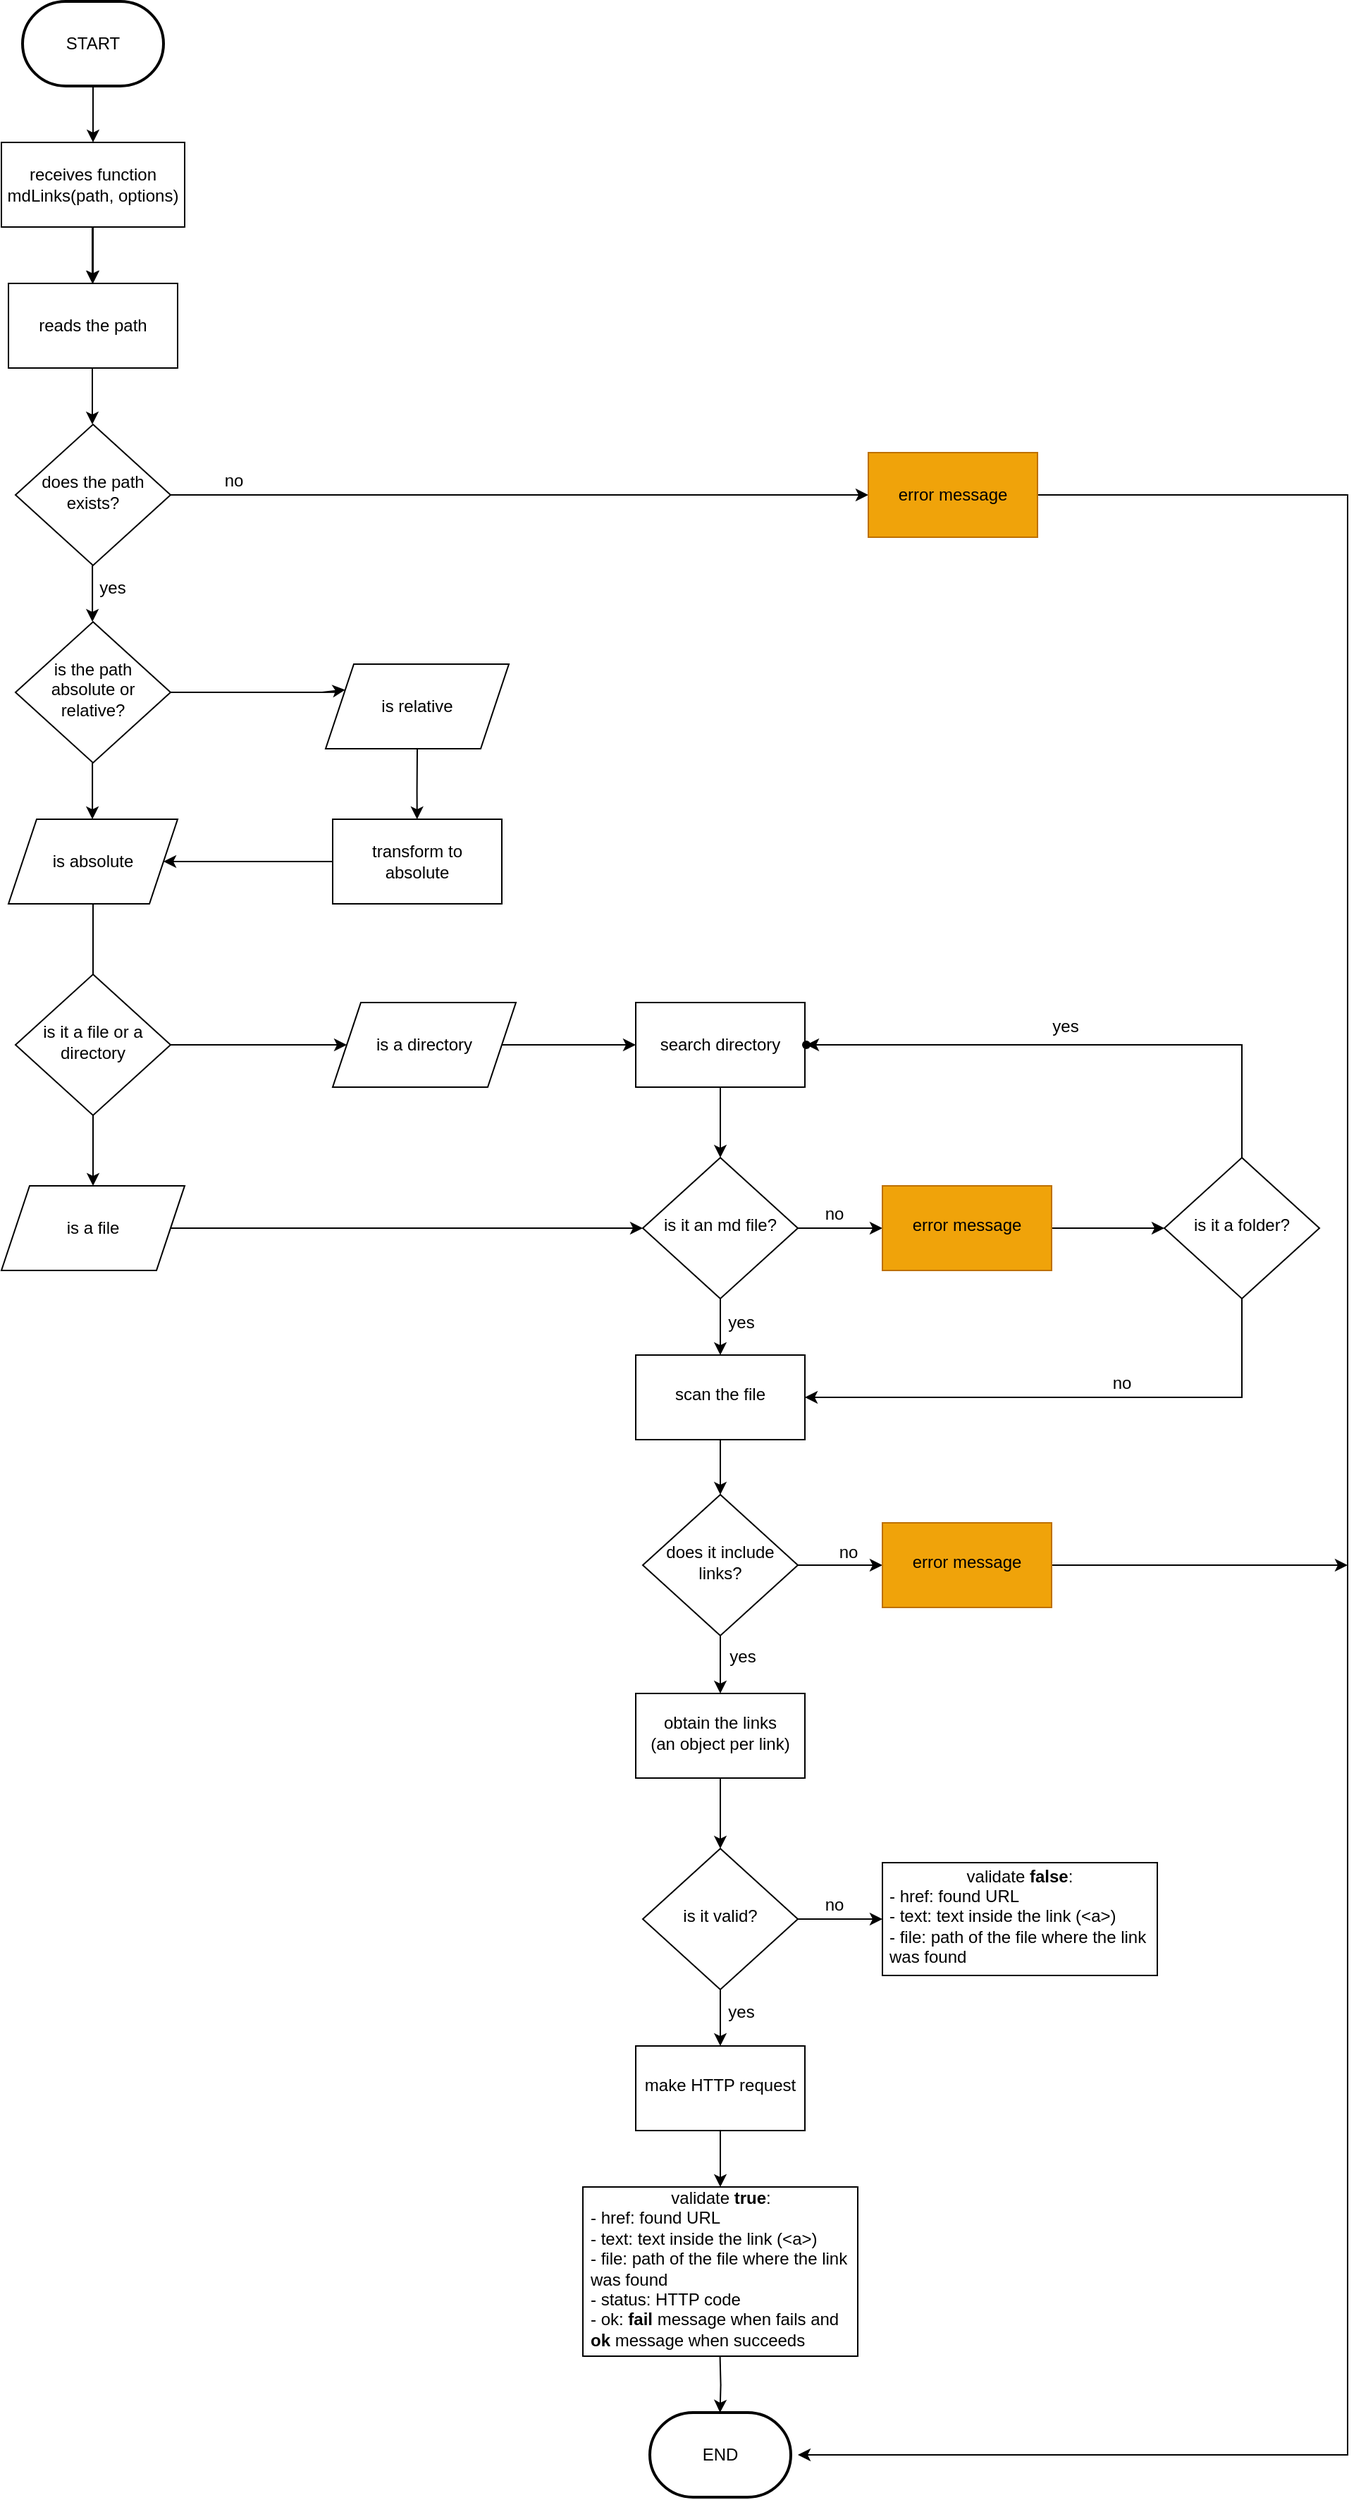 <mxfile version="20.8.5" type="github">
  <diagram id="C5RBs43oDa-KdzZeNtuy" name="Page-1">
    <mxGraphModel dx="2120" dy="1384" grid="1" gridSize="10" guides="1" tooltips="1" connect="1" arrows="1" fold="1" page="1" pageScale="1" pageWidth="827" pageHeight="1169" math="0" shadow="0">
      <root>
        <mxCell id="WIyWlLk6GJQsqaUBKTNV-0" />
        <mxCell id="WIyWlLk6GJQsqaUBKTNV-1" parent="WIyWlLk6GJQsqaUBKTNV-0" />
        <mxCell id="CK0z-PxihFqx1SbpWy2w-0" value="START" style="strokeWidth=2;html=1;shape=mxgraph.flowchart.terminator;whiteSpace=wrap;" vertex="1" parent="WIyWlLk6GJQsqaUBKTNV-1">
          <mxGeometry x="180" y="10" width="100" height="60" as="geometry" />
        </mxCell>
        <mxCell id="CK0z-PxihFqx1SbpWy2w-5" value="" style="edgeStyle=orthogonalEdgeStyle;rounded=0;orthogonalLoop=1;jettySize=auto;html=1;" edge="1" parent="WIyWlLk6GJQsqaUBKTNV-1" source="CK0z-PxihFqx1SbpWy2w-1" target="CK0z-PxihFqx1SbpWy2w-3">
          <mxGeometry relative="1" as="geometry" />
        </mxCell>
        <mxCell id="CK0z-PxihFqx1SbpWy2w-1" value="receives function&lt;br&gt;mdLinks(path, options)" style="rounded=0;whiteSpace=wrap;html=1;" vertex="1" parent="WIyWlLk6GJQsqaUBKTNV-1">
          <mxGeometry x="165" y="110" width="130" height="60" as="geometry" />
        </mxCell>
        <mxCell id="CK0z-PxihFqx1SbpWy2w-2" value="" style="endArrow=classic;html=1;rounded=0;exitX=0.5;exitY=1;exitDx=0;exitDy=0;exitPerimeter=0;" edge="1" parent="WIyWlLk6GJQsqaUBKTNV-1" source="CK0z-PxihFqx1SbpWy2w-0" target="CK0z-PxihFqx1SbpWy2w-1">
          <mxGeometry width="50" height="50" relative="1" as="geometry">
            <mxPoint x="220" y="80" as="sourcePoint" />
            <mxPoint x="270" y="30" as="targetPoint" />
            <Array as="points">
              <mxPoint x="230" y="90" />
              <mxPoint x="230" y="110" />
            </Array>
          </mxGeometry>
        </mxCell>
        <mxCell id="CK0z-PxihFqx1SbpWy2w-3" value="reads the path" style="rounded=0;whiteSpace=wrap;html=1;" vertex="1" parent="WIyWlLk6GJQsqaUBKTNV-1">
          <mxGeometry x="170" y="210" width="120" height="60" as="geometry" />
        </mxCell>
        <mxCell id="CK0z-PxihFqx1SbpWy2w-4" value="" style="endArrow=classic;html=1;rounded=0;exitX=0.5;exitY=1;exitDx=0;exitDy=0;exitPerimeter=0;" edge="1" parent="WIyWlLk6GJQsqaUBKTNV-1">
          <mxGeometry width="50" height="50" relative="1" as="geometry">
            <mxPoint x="229.5" y="170" as="sourcePoint" />
            <mxPoint x="229.5" y="210" as="targetPoint" />
            <Array as="points">
              <mxPoint x="229.5" y="190" />
            </Array>
          </mxGeometry>
        </mxCell>
        <mxCell id="CK0z-PxihFqx1SbpWy2w-6" value="does the path exists?" style="rhombus;whiteSpace=wrap;html=1;shadow=0;fontFamily=Helvetica;fontSize=12;align=center;strokeWidth=1;spacing=6;spacingTop=-4;" vertex="1" parent="WIyWlLk6GJQsqaUBKTNV-1">
          <mxGeometry x="175" y="310" width="110" height="100" as="geometry" />
        </mxCell>
        <mxCell id="CK0z-PxihFqx1SbpWy2w-8" value="" style="endArrow=classic;html=1;rounded=0;exitX=0.5;exitY=1;exitDx=0;exitDy=0;exitPerimeter=0;" edge="1" parent="WIyWlLk6GJQsqaUBKTNV-1">
          <mxGeometry width="50" height="50" relative="1" as="geometry">
            <mxPoint x="229.5" y="270" as="sourcePoint" />
            <mxPoint x="229.5" y="310" as="targetPoint" />
            <Array as="points">
              <mxPoint x="229.5" y="290" />
            </Array>
          </mxGeometry>
        </mxCell>
        <mxCell id="CK0z-PxihFqx1SbpWy2w-10" value="" style="endArrow=classic;html=1;rounded=0;exitX=0.5;exitY=1;exitDx=0;exitDy=0;exitPerimeter=0;" edge="1" parent="WIyWlLk6GJQsqaUBKTNV-1">
          <mxGeometry width="50" height="50" relative="1" as="geometry">
            <mxPoint x="229.55" y="410.0" as="sourcePoint" />
            <mxPoint x="229.55" y="450.0" as="targetPoint" />
            <Array as="points">
              <mxPoint x="229.55" y="430" />
            </Array>
          </mxGeometry>
        </mxCell>
        <mxCell id="CK0z-PxihFqx1SbpWy2w-22" style="edgeStyle=orthogonalEdgeStyle;rounded=0;orthogonalLoop=1;jettySize=auto;html=1;exitX=1;exitY=0.5;exitDx=0;exitDy=0;" edge="1" parent="WIyWlLk6GJQsqaUBKTNV-1" source="CK0z-PxihFqx1SbpWy2w-6" target="CK0z-PxihFqx1SbpWy2w-13">
          <mxGeometry relative="1" as="geometry">
            <mxPoint x="360" y="360" as="sourcePoint" />
            <Array as="points" />
          </mxGeometry>
        </mxCell>
        <mxCell id="CK0z-PxihFqx1SbpWy2w-11" value="no" style="text;html=1;strokeColor=none;fillColor=none;align=center;verticalAlign=middle;whiteSpace=wrap;rounded=0;" vertex="1" parent="WIyWlLk6GJQsqaUBKTNV-1">
          <mxGeometry x="320" y="340" width="20" height="20" as="geometry" />
        </mxCell>
        <mxCell id="CK0z-PxihFqx1SbpWy2w-12" value="yes" style="text;html=1;strokeColor=none;fillColor=none;align=center;verticalAlign=middle;whiteSpace=wrap;rounded=0;" vertex="1" parent="WIyWlLk6GJQsqaUBKTNV-1">
          <mxGeometry x="234" y="416" width="20" height="20" as="geometry" />
        </mxCell>
        <mxCell id="CK0z-PxihFqx1SbpWy2w-90" value="" style="edgeStyle=orthogonalEdgeStyle;rounded=0;orthogonalLoop=1;jettySize=auto;html=1;" edge="1" parent="WIyWlLk6GJQsqaUBKTNV-1" source="CK0z-PxihFqx1SbpWy2w-13">
          <mxGeometry relative="1" as="geometry">
            <mxPoint x="730" y="1750" as="targetPoint" />
            <Array as="points">
              <mxPoint x="1120" y="360" />
            </Array>
          </mxGeometry>
        </mxCell>
        <mxCell id="CK0z-PxihFqx1SbpWy2w-13" value="error message" style="rounded=0;whiteSpace=wrap;html=1;fillColor=#f0a30a;fontColor=#000000;strokeColor=#BD7000;" vertex="1" parent="WIyWlLk6GJQsqaUBKTNV-1">
          <mxGeometry x="780" y="330" width="120" height="60" as="geometry" />
        </mxCell>
        <mxCell id="CK0z-PxihFqx1SbpWy2w-14" value="is the path absolute or relative?" style="rhombus;whiteSpace=wrap;html=1;shadow=0;fontFamily=Helvetica;fontSize=12;align=center;strokeWidth=1;spacing=6;spacingTop=-4;" vertex="1" parent="WIyWlLk6GJQsqaUBKTNV-1">
          <mxGeometry x="175" y="450" width="110" height="100" as="geometry" />
        </mxCell>
        <mxCell id="CK0z-PxihFqx1SbpWy2w-15" value="is relative" style="shape=parallelogram;perimeter=parallelogramPerimeter;whiteSpace=wrap;html=1;fixedSize=1;" vertex="1" parent="WIyWlLk6GJQsqaUBKTNV-1">
          <mxGeometry x="395" y="480" width="130" height="60" as="geometry" />
        </mxCell>
        <mxCell id="CK0z-PxihFqx1SbpWy2w-29" value="" style="edgeStyle=orthogonalEdgeStyle;rounded=0;orthogonalLoop=1;jettySize=auto;html=1;" edge="1" parent="WIyWlLk6GJQsqaUBKTNV-1" source="CK0z-PxihFqx1SbpWy2w-16">
          <mxGeometry relative="1" as="geometry">
            <mxPoint x="230" y="730" as="targetPoint" />
          </mxGeometry>
        </mxCell>
        <mxCell id="CK0z-PxihFqx1SbpWy2w-16" value="is absolute" style="shape=parallelogram;perimeter=parallelogramPerimeter;whiteSpace=wrap;html=1;fixedSize=1;" vertex="1" parent="WIyWlLk6GJQsqaUBKTNV-1">
          <mxGeometry x="170" y="590" width="120" height="60" as="geometry" />
        </mxCell>
        <mxCell id="CK0z-PxihFqx1SbpWy2w-17" value="" style="endArrow=classic;html=1;rounded=0;exitX=0.5;exitY=1;exitDx=0;exitDy=0;exitPerimeter=0;" edge="1" parent="WIyWlLk6GJQsqaUBKTNV-1">
          <mxGeometry width="50" height="50" relative="1" as="geometry">
            <mxPoint x="229.55" y="550" as="sourcePoint" />
            <mxPoint x="229.55" y="590" as="targetPoint" />
            <Array as="points">
              <mxPoint x="229.55" y="570" />
            </Array>
          </mxGeometry>
        </mxCell>
        <mxCell id="CK0z-PxihFqx1SbpWy2w-19" value="" style="endArrow=classic;html=1;rounded=0;exitX=1;exitY=0.5;exitDx=0;exitDy=0;entryX=0;entryY=0.25;entryDx=0;entryDy=0;" edge="1" parent="WIyWlLk6GJQsqaUBKTNV-1" source="CK0z-PxihFqx1SbpWy2w-14" target="CK0z-PxihFqx1SbpWy2w-15">
          <mxGeometry width="50" height="50" relative="1" as="geometry">
            <mxPoint x="367.5" y="499.86" as="sourcePoint" />
            <mxPoint x="402.5" y="499.86" as="targetPoint" />
            <Array as="points">
              <mxPoint x="402.5" y="499.86" />
              <mxPoint x="392.5" y="500" />
            </Array>
          </mxGeometry>
        </mxCell>
        <mxCell id="CK0z-PxihFqx1SbpWy2w-27" value="" style="edgeStyle=orthogonalEdgeStyle;rounded=0;orthogonalLoop=1;jettySize=auto;html=1;" edge="1" parent="WIyWlLk6GJQsqaUBKTNV-1" source="CK0z-PxihFqx1SbpWy2w-20" target="CK0z-PxihFqx1SbpWy2w-16">
          <mxGeometry relative="1" as="geometry" />
        </mxCell>
        <mxCell id="CK0z-PxihFqx1SbpWy2w-20" value="transform to &lt;br&gt;absolute" style="rounded=0;whiteSpace=wrap;html=1;" vertex="1" parent="WIyWlLk6GJQsqaUBKTNV-1">
          <mxGeometry x="400" y="590" width="120" height="60" as="geometry" />
        </mxCell>
        <mxCell id="CK0z-PxihFqx1SbpWy2w-26" value="" style="endArrow=classic;html=1;rounded=0;exitX=0.5;exitY=1;exitDx=0;exitDy=0;" edge="1" parent="WIyWlLk6GJQsqaUBKTNV-1" source="CK0z-PxihFqx1SbpWy2w-15" target="CK0z-PxihFqx1SbpWy2w-20">
          <mxGeometry width="50" height="50" relative="1" as="geometry">
            <mxPoint x="459.8" y="550" as="sourcePoint" />
            <mxPoint x="460" y="590" as="targetPoint" />
            <Array as="points">
              <mxPoint x="459.8" y="570" />
            </Array>
          </mxGeometry>
        </mxCell>
        <mxCell id="CK0z-PxihFqx1SbpWy2w-33" value="" style="edgeStyle=orthogonalEdgeStyle;rounded=0;orthogonalLoop=1;jettySize=auto;html=1;" edge="1" parent="WIyWlLk6GJQsqaUBKTNV-1" source="CK0z-PxihFqx1SbpWy2w-31" target="CK0z-PxihFqx1SbpWy2w-32">
          <mxGeometry relative="1" as="geometry" />
        </mxCell>
        <mxCell id="CK0z-PxihFqx1SbpWy2w-46" value="" style="edgeStyle=orthogonalEdgeStyle;rounded=0;orthogonalLoop=1;jettySize=auto;html=1;" edge="1" parent="WIyWlLk6GJQsqaUBKTNV-1" source="CK0z-PxihFqx1SbpWy2w-31" target="CK0z-PxihFqx1SbpWy2w-45">
          <mxGeometry relative="1" as="geometry" />
        </mxCell>
        <mxCell id="CK0z-PxihFqx1SbpWy2w-31" value="is it a file or a directory" style="rhombus;whiteSpace=wrap;html=1;shadow=0;fontFamily=Helvetica;fontSize=12;align=center;strokeWidth=1;spacing=6;spacingTop=-4;" vertex="1" parent="WIyWlLk6GJQsqaUBKTNV-1">
          <mxGeometry x="175" y="700" width="110" height="100" as="geometry" />
        </mxCell>
        <mxCell id="CK0z-PxihFqx1SbpWy2w-35" value="" style="edgeStyle=orthogonalEdgeStyle;rounded=0;orthogonalLoop=1;jettySize=auto;html=1;" edge="1" parent="WIyWlLk6GJQsqaUBKTNV-1" source="CK0z-PxihFqx1SbpWy2w-32" target="CK0z-PxihFqx1SbpWy2w-34">
          <mxGeometry relative="1" as="geometry" />
        </mxCell>
        <mxCell id="CK0z-PxihFqx1SbpWy2w-32" value="is a directory" style="shape=parallelogram;perimeter=parallelogramPerimeter;whiteSpace=wrap;html=1;fixedSize=1;" vertex="1" parent="WIyWlLk6GJQsqaUBKTNV-1">
          <mxGeometry x="400" y="720" width="130" height="60" as="geometry" />
        </mxCell>
        <mxCell id="CK0z-PxihFqx1SbpWy2w-37" value="" style="edgeStyle=orthogonalEdgeStyle;rounded=0;orthogonalLoop=1;jettySize=auto;html=1;" edge="1" parent="WIyWlLk6GJQsqaUBKTNV-1" source="CK0z-PxihFqx1SbpWy2w-34" target="CK0z-PxihFqx1SbpWy2w-36">
          <mxGeometry relative="1" as="geometry" />
        </mxCell>
        <mxCell id="CK0z-PxihFqx1SbpWy2w-34" value="search directory" style="whiteSpace=wrap;html=1;" vertex="1" parent="WIyWlLk6GJQsqaUBKTNV-1">
          <mxGeometry x="615" y="720" width="120" height="60" as="geometry" />
        </mxCell>
        <mxCell id="CK0z-PxihFqx1SbpWy2w-39" value="" style="edgeStyle=orthogonalEdgeStyle;rounded=0;orthogonalLoop=1;jettySize=auto;html=1;" edge="1" parent="WIyWlLk6GJQsqaUBKTNV-1" source="CK0z-PxihFqx1SbpWy2w-36" target="CK0z-PxihFqx1SbpWy2w-38">
          <mxGeometry relative="1" as="geometry" />
        </mxCell>
        <mxCell id="CK0z-PxihFqx1SbpWy2w-61" value="" style="edgeStyle=orthogonalEdgeStyle;rounded=0;orthogonalLoop=1;jettySize=auto;html=1;" edge="1" parent="WIyWlLk6GJQsqaUBKTNV-1" source="CK0z-PxihFqx1SbpWy2w-36" target="CK0z-PxihFqx1SbpWy2w-60">
          <mxGeometry relative="1" as="geometry" />
        </mxCell>
        <mxCell id="CK0z-PxihFqx1SbpWy2w-36" value="is it an md file?" style="rhombus;whiteSpace=wrap;html=1;shadow=0;fontFamily=Helvetica;fontSize=12;align=center;strokeWidth=1;spacing=6;spacingTop=-4;" vertex="1" parent="WIyWlLk6GJQsqaUBKTNV-1">
          <mxGeometry x="620" y="830" width="110" height="100" as="geometry" />
        </mxCell>
        <mxCell id="CK0z-PxihFqx1SbpWy2w-51" value="" style="edgeStyle=orthogonalEdgeStyle;rounded=0;orthogonalLoop=1;jettySize=auto;html=1;" edge="1" parent="WIyWlLk6GJQsqaUBKTNV-1" source="CK0z-PxihFqx1SbpWy2w-38">
          <mxGeometry relative="1" as="geometry">
            <mxPoint x="990.0" y="880" as="targetPoint" />
          </mxGeometry>
        </mxCell>
        <mxCell id="CK0z-PxihFqx1SbpWy2w-38" value="error message" style="whiteSpace=wrap;html=1;shadow=0;strokeWidth=1;spacing=6;spacingTop=-4;fillColor=#f0a30a;fontColor=#000000;strokeColor=#BD7000;" vertex="1" parent="WIyWlLk6GJQsqaUBKTNV-1">
          <mxGeometry x="790" y="850" width="120" height="60" as="geometry" />
        </mxCell>
        <mxCell id="CK0z-PxihFqx1SbpWy2w-40" value="no" style="text;html=1;strokeColor=none;fillColor=none;align=center;verticalAlign=middle;whiteSpace=wrap;rounded=0;" vertex="1" parent="WIyWlLk6GJQsqaUBKTNV-1">
          <mxGeometry x="746" y="860" width="20" height="20" as="geometry" />
        </mxCell>
        <mxCell id="CK0z-PxihFqx1SbpWy2w-44" value="yes" style="text;html=1;strokeColor=none;fillColor=none;align=center;verticalAlign=middle;whiteSpace=wrap;rounded=0;" vertex="1" parent="WIyWlLk6GJQsqaUBKTNV-1">
          <mxGeometry x="910" y="727" width="20" height="20" as="geometry" />
        </mxCell>
        <mxCell id="CK0z-PxihFqx1SbpWy2w-48" value="" style="edgeStyle=orthogonalEdgeStyle;rounded=0;orthogonalLoop=1;jettySize=auto;html=1;entryX=0;entryY=0.5;entryDx=0;entryDy=0;" edge="1" parent="WIyWlLk6GJQsqaUBKTNV-1" source="CK0z-PxihFqx1SbpWy2w-45" target="CK0z-PxihFqx1SbpWy2w-36">
          <mxGeometry relative="1" as="geometry">
            <mxPoint x="400" y="880" as="targetPoint" />
          </mxGeometry>
        </mxCell>
        <mxCell id="CK0z-PxihFqx1SbpWy2w-45" value="is a file" style="shape=parallelogram;perimeter=parallelogramPerimeter;whiteSpace=wrap;html=1;fixedSize=1;" vertex="1" parent="WIyWlLk6GJQsqaUBKTNV-1">
          <mxGeometry x="165" y="850" width="130" height="60" as="geometry" />
        </mxCell>
        <mxCell id="CK0z-PxihFqx1SbpWy2w-59" value="" style="edgeStyle=orthogonalEdgeStyle;rounded=0;orthogonalLoop=1;jettySize=auto;html=1;entryX=0.765;entryY=0.53;entryDx=0;entryDy=0;entryPerimeter=0;" edge="1" parent="WIyWlLk6GJQsqaUBKTNV-1" source="CK0z-PxihFqx1SbpWy2w-52" target="CK0z-PxihFqx1SbpWy2w-55">
          <mxGeometry relative="1" as="geometry">
            <mxPoint x="810" y="750" as="targetPoint" />
            <Array as="points">
              <mxPoint x="1045" y="750" />
            </Array>
          </mxGeometry>
        </mxCell>
        <mxCell id="CK0z-PxihFqx1SbpWy2w-63" value="" style="edgeStyle=orthogonalEdgeStyle;rounded=0;orthogonalLoop=1;jettySize=auto;html=1;entryX=1;entryY=0.5;entryDx=0;entryDy=0;" edge="1" parent="WIyWlLk6GJQsqaUBKTNV-1" source="CK0z-PxihFqx1SbpWy2w-52" target="CK0z-PxihFqx1SbpWy2w-60">
          <mxGeometry relative="1" as="geometry">
            <mxPoint x="740" y="1000" as="targetPoint" />
            <Array as="points">
              <mxPoint x="1045" y="1000" />
            </Array>
          </mxGeometry>
        </mxCell>
        <mxCell id="CK0z-PxihFqx1SbpWy2w-52" value="is it a folder?" style="rhombus;whiteSpace=wrap;html=1;shadow=0;fontFamily=Helvetica;fontSize=12;align=center;strokeWidth=1;spacing=6;spacingTop=-4;" vertex="1" parent="WIyWlLk6GJQsqaUBKTNV-1">
          <mxGeometry x="990" y="830" width="110" height="100" as="geometry" />
        </mxCell>
        <mxCell id="CK0z-PxihFqx1SbpWy2w-55" value="" style="shape=waypoint;sketch=0;size=6;pointerEvents=1;points=[];fillColor=default;resizable=0;rotatable=0;perimeter=centerPerimeter;snapToPoint=1;shadow=0;strokeWidth=1;spacing=6;spacingTop=-4;" vertex="1" parent="WIyWlLk6GJQsqaUBKTNV-1">
          <mxGeometry x="726" y="740" width="20" height="20" as="geometry" />
        </mxCell>
        <mxCell id="CK0z-PxihFqx1SbpWy2w-67" value="" style="edgeStyle=orthogonalEdgeStyle;rounded=0;orthogonalLoop=1;jettySize=auto;html=1;entryX=0.5;entryY=0;entryDx=0;entryDy=0;" edge="1" parent="WIyWlLk6GJQsqaUBKTNV-1" source="CK0z-PxihFqx1SbpWy2w-60" target="CK0z-PxihFqx1SbpWy2w-69">
          <mxGeometry relative="1" as="geometry" />
        </mxCell>
        <mxCell id="CK0z-PxihFqx1SbpWy2w-60" value="scan the file" style="whiteSpace=wrap;html=1;shadow=0;strokeWidth=1;spacing=6;spacingTop=-4;" vertex="1" parent="WIyWlLk6GJQsqaUBKTNV-1">
          <mxGeometry x="615" y="970" width="120" height="60" as="geometry" />
        </mxCell>
        <mxCell id="CK0z-PxihFqx1SbpWy2w-64" value="no" style="text;html=1;strokeColor=none;fillColor=none;align=center;verticalAlign=middle;whiteSpace=wrap;rounded=0;" vertex="1" parent="WIyWlLk6GJQsqaUBKTNV-1">
          <mxGeometry x="950" y="980" width="20" height="20" as="geometry" />
        </mxCell>
        <mxCell id="CK0z-PxihFqx1SbpWy2w-65" value="yes" style="text;html=1;strokeColor=none;fillColor=none;align=center;verticalAlign=middle;whiteSpace=wrap;rounded=0;" vertex="1" parent="WIyWlLk6GJQsqaUBKTNV-1">
          <mxGeometry x="680" y="937" width="20" height="20" as="geometry" />
        </mxCell>
        <mxCell id="CK0z-PxihFqx1SbpWy2w-79" value="" style="edgeStyle=orthogonalEdgeStyle;rounded=0;orthogonalLoop=1;jettySize=auto;html=1;" edge="1" parent="WIyWlLk6GJQsqaUBKTNV-1" source="CK0z-PxihFqx1SbpWy2w-66" target="CK0z-PxihFqx1SbpWy2w-78">
          <mxGeometry relative="1" as="geometry" />
        </mxCell>
        <mxCell id="CK0z-PxihFqx1SbpWy2w-66" value="obtain the links &lt;br&gt;(an object per link)" style="whiteSpace=wrap;html=1;shadow=0;strokeWidth=1;spacing=6;spacingTop=-4;" vertex="1" parent="WIyWlLk6GJQsqaUBKTNV-1">
          <mxGeometry x="615" y="1210" width="120" height="60" as="geometry" />
        </mxCell>
        <mxCell id="CK0z-PxihFqx1SbpWy2w-71" value="" style="edgeStyle=orthogonalEdgeStyle;rounded=0;orthogonalLoop=1;jettySize=auto;html=1;entryX=0.5;entryY=0;entryDx=0;entryDy=0;" edge="1" parent="WIyWlLk6GJQsqaUBKTNV-1" source="CK0z-PxihFqx1SbpWy2w-69" target="CK0z-PxihFqx1SbpWy2w-66">
          <mxGeometry relative="1" as="geometry">
            <mxPoint x="675" y="1200" as="targetPoint" />
          </mxGeometry>
        </mxCell>
        <mxCell id="CK0z-PxihFqx1SbpWy2w-76" value="" style="edgeStyle=orthogonalEdgeStyle;rounded=0;orthogonalLoop=1;jettySize=auto;html=1;" edge="1" parent="WIyWlLk6GJQsqaUBKTNV-1" source="CK0z-PxihFqx1SbpWy2w-69" target="CK0z-PxihFqx1SbpWy2w-75">
          <mxGeometry relative="1" as="geometry" />
        </mxCell>
        <mxCell id="CK0z-PxihFqx1SbpWy2w-69" value="does it include links?" style="rhombus;whiteSpace=wrap;html=1;shadow=0;fontFamily=Helvetica;fontSize=12;align=center;strokeWidth=1;spacing=6;spacingTop=-4;" vertex="1" parent="WIyWlLk6GJQsqaUBKTNV-1">
          <mxGeometry x="620" y="1069" width="110" height="100" as="geometry" />
        </mxCell>
        <mxCell id="CK0z-PxihFqx1SbpWy2w-74" value="yes" style="text;html=1;strokeColor=none;fillColor=none;align=center;verticalAlign=middle;whiteSpace=wrap;rounded=0;" vertex="1" parent="WIyWlLk6GJQsqaUBKTNV-1">
          <mxGeometry x="681" y="1174" width="20" height="20" as="geometry" />
        </mxCell>
        <mxCell id="CK0z-PxihFqx1SbpWy2w-94" value="" style="edgeStyle=orthogonalEdgeStyle;rounded=0;orthogonalLoop=1;jettySize=auto;html=1;" edge="1" parent="WIyWlLk6GJQsqaUBKTNV-1" source="CK0z-PxihFqx1SbpWy2w-75">
          <mxGeometry relative="1" as="geometry">
            <mxPoint x="1120" y="1119" as="targetPoint" />
          </mxGeometry>
        </mxCell>
        <mxCell id="CK0z-PxihFqx1SbpWy2w-75" value="error message" style="whiteSpace=wrap;html=1;shadow=0;strokeWidth=1;spacing=6;spacingTop=-4;fillColor=#f0a30a;fontColor=#000000;strokeColor=#BD7000;" vertex="1" parent="WIyWlLk6GJQsqaUBKTNV-1">
          <mxGeometry x="790" y="1089" width="120" height="60" as="geometry" />
        </mxCell>
        <mxCell id="CK0z-PxihFqx1SbpWy2w-77" value="no" style="text;html=1;strokeColor=none;fillColor=none;align=center;verticalAlign=middle;whiteSpace=wrap;rounded=0;" vertex="1" parent="WIyWlLk6GJQsqaUBKTNV-1">
          <mxGeometry x="756" y="1100" width="20" height="20" as="geometry" />
        </mxCell>
        <mxCell id="CK0z-PxihFqx1SbpWy2w-81" value="" style="edgeStyle=orthogonalEdgeStyle;rounded=0;orthogonalLoop=1;jettySize=auto;html=1;" edge="1" parent="WIyWlLk6GJQsqaUBKTNV-1" source="CK0z-PxihFqx1SbpWy2w-78" target="CK0z-PxihFqx1SbpWy2w-80">
          <mxGeometry relative="1" as="geometry" />
        </mxCell>
        <mxCell id="CK0z-PxihFqx1SbpWy2w-84" value="" style="edgeStyle=orthogonalEdgeStyle;rounded=0;orthogonalLoop=1;jettySize=auto;html=1;" edge="1" parent="WIyWlLk6GJQsqaUBKTNV-1" source="CK0z-PxihFqx1SbpWy2w-78" target="CK0z-PxihFqx1SbpWy2w-83">
          <mxGeometry relative="1" as="geometry" />
        </mxCell>
        <mxCell id="CK0z-PxihFqx1SbpWy2w-78" value="is it valid?" style="rhombus;whiteSpace=wrap;html=1;shadow=0;fontFamily=Helvetica;fontSize=12;align=center;strokeWidth=1;spacing=6;spacingTop=-4;" vertex="1" parent="WIyWlLk6GJQsqaUBKTNV-1">
          <mxGeometry x="620" y="1320" width="110" height="100" as="geometry" />
        </mxCell>
        <mxCell id="CK0z-PxihFqx1SbpWy2w-80" value="validate &lt;b&gt;false&lt;/b&gt;:&lt;br&gt;&lt;div style=&quot;text-align: left;&quot;&gt;&lt;span style=&quot;background-color: initial;&quot;&gt;- href: found URL&lt;/span&gt;&lt;/div&gt;&lt;div style=&quot;text-align: left;&quot;&gt;&lt;span style=&quot;background-color: initial;&quot;&gt;- text: text inside the link (&amp;lt;a&amp;gt;)&lt;/span&gt;&lt;/div&gt;&lt;div style=&quot;text-align: left;&quot;&gt;&lt;span style=&quot;background-color: initial;&quot;&gt;- file: path of the file where the link was found&lt;/span&gt;&lt;/div&gt;" style="whiteSpace=wrap;html=1;shadow=0;strokeWidth=1;spacing=6;spacingTop=-4;" vertex="1" parent="WIyWlLk6GJQsqaUBKTNV-1">
          <mxGeometry x="790" y="1330" width="195" height="80" as="geometry" />
        </mxCell>
        <mxCell id="CK0z-PxihFqx1SbpWy2w-82" value="no" style="text;html=1;strokeColor=none;fillColor=none;align=center;verticalAlign=middle;whiteSpace=wrap;rounded=0;" vertex="1" parent="WIyWlLk6GJQsqaUBKTNV-1">
          <mxGeometry x="746" y="1350" width="20" height="20" as="geometry" />
        </mxCell>
        <mxCell id="CK0z-PxihFqx1SbpWy2w-87" value="" style="edgeStyle=orthogonalEdgeStyle;rounded=0;orthogonalLoop=1;jettySize=auto;html=1;" edge="1" parent="WIyWlLk6GJQsqaUBKTNV-1" source="CK0z-PxihFqx1SbpWy2w-83">
          <mxGeometry relative="1" as="geometry">
            <mxPoint x="675" y="1560" as="targetPoint" />
          </mxGeometry>
        </mxCell>
        <mxCell id="CK0z-PxihFqx1SbpWy2w-83" value="make HTTP request" style="whiteSpace=wrap;html=1;shadow=0;strokeWidth=1;spacing=6;spacingTop=-4;" vertex="1" parent="WIyWlLk6GJQsqaUBKTNV-1">
          <mxGeometry x="615" y="1460" width="120" height="60" as="geometry" />
        </mxCell>
        <mxCell id="CK0z-PxihFqx1SbpWy2w-85" value="yes" style="text;html=1;strokeColor=none;fillColor=none;align=center;verticalAlign=middle;whiteSpace=wrap;rounded=0;" vertex="1" parent="WIyWlLk6GJQsqaUBKTNV-1">
          <mxGeometry x="680" y="1426" width="20" height="20" as="geometry" />
        </mxCell>
        <mxCell id="CK0z-PxihFqx1SbpWy2w-88" value="validate &lt;b&gt;true&lt;/b&gt;:&lt;br&gt;&lt;div style=&quot;text-align: left;&quot;&gt;&lt;span style=&quot;background-color: initial;&quot;&gt;- href: found URL&lt;/span&gt;&lt;/div&gt;&lt;div style=&quot;text-align: left;&quot;&gt;&lt;span style=&quot;background-color: initial;&quot;&gt;- text: text inside the link (&amp;lt;a&amp;gt;)&lt;/span&gt;&lt;/div&gt;&lt;div style=&quot;text-align: left;&quot;&gt;&lt;span style=&quot;background-color: initial;&quot;&gt;- file: path of the file where the link was found&lt;/span&gt;&lt;/div&gt;&lt;div style=&quot;text-align: left;&quot;&gt;&lt;span style=&quot;background-color: initial;&quot;&gt;- status: HTTP code&lt;/span&gt;&lt;/div&gt;&lt;div style=&quot;text-align: left;&quot;&gt;&lt;span style=&quot;background-color: initial;&quot;&gt;- ok: &lt;b&gt;fail&lt;/b&gt; message when fails and &lt;b&gt;ok&lt;/b&gt; message when succeeds&lt;/span&gt;&lt;/div&gt;" style="whiteSpace=wrap;html=1;shadow=0;strokeWidth=1;spacing=6;spacingTop=-4;" vertex="1" parent="WIyWlLk6GJQsqaUBKTNV-1">
          <mxGeometry x="577.5" y="1560" width="195" height="120" as="geometry" />
        </mxCell>
        <mxCell id="CK0z-PxihFqx1SbpWy2w-91" value="END" style="strokeWidth=2;html=1;shape=mxgraph.flowchart.terminator;whiteSpace=wrap;" vertex="1" parent="WIyWlLk6GJQsqaUBKTNV-1">
          <mxGeometry x="625" y="1720" width="100" height="60" as="geometry" />
        </mxCell>
        <mxCell id="CK0z-PxihFqx1SbpWy2w-92" value="" style="edgeStyle=orthogonalEdgeStyle;rounded=0;orthogonalLoop=1;jettySize=auto;html=1;" edge="1" parent="WIyWlLk6GJQsqaUBKTNV-1">
          <mxGeometry relative="1" as="geometry">
            <mxPoint x="674.79" y="1680" as="sourcePoint" />
            <mxPoint x="674.79" y="1720" as="targetPoint" />
          </mxGeometry>
        </mxCell>
      </root>
    </mxGraphModel>
  </diagram>
</mxfile>
